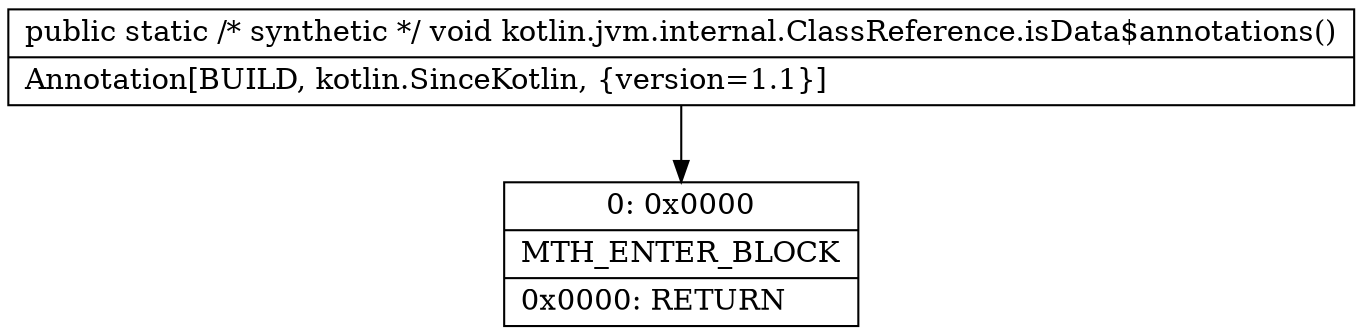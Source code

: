 digraph "CFG forkotlin.jvm.internal.ClassReference.isData$annotations()V" {
Node_0 [shape=record,label="{0\:\ 0x0000|MTH_ENTER_BLOCK\l|0x0000: RETURN   \l}"];
MethodNode[shape=record,label="{public static \/* synthetic *\/ void kotlin.jvm.internal.ClassReference.isData$annotations()  | Annotation[BUILD, kotlin.SinceKotlin, \{version=1.1\}]\l}"];
MethodNode -> Node_0;
}

